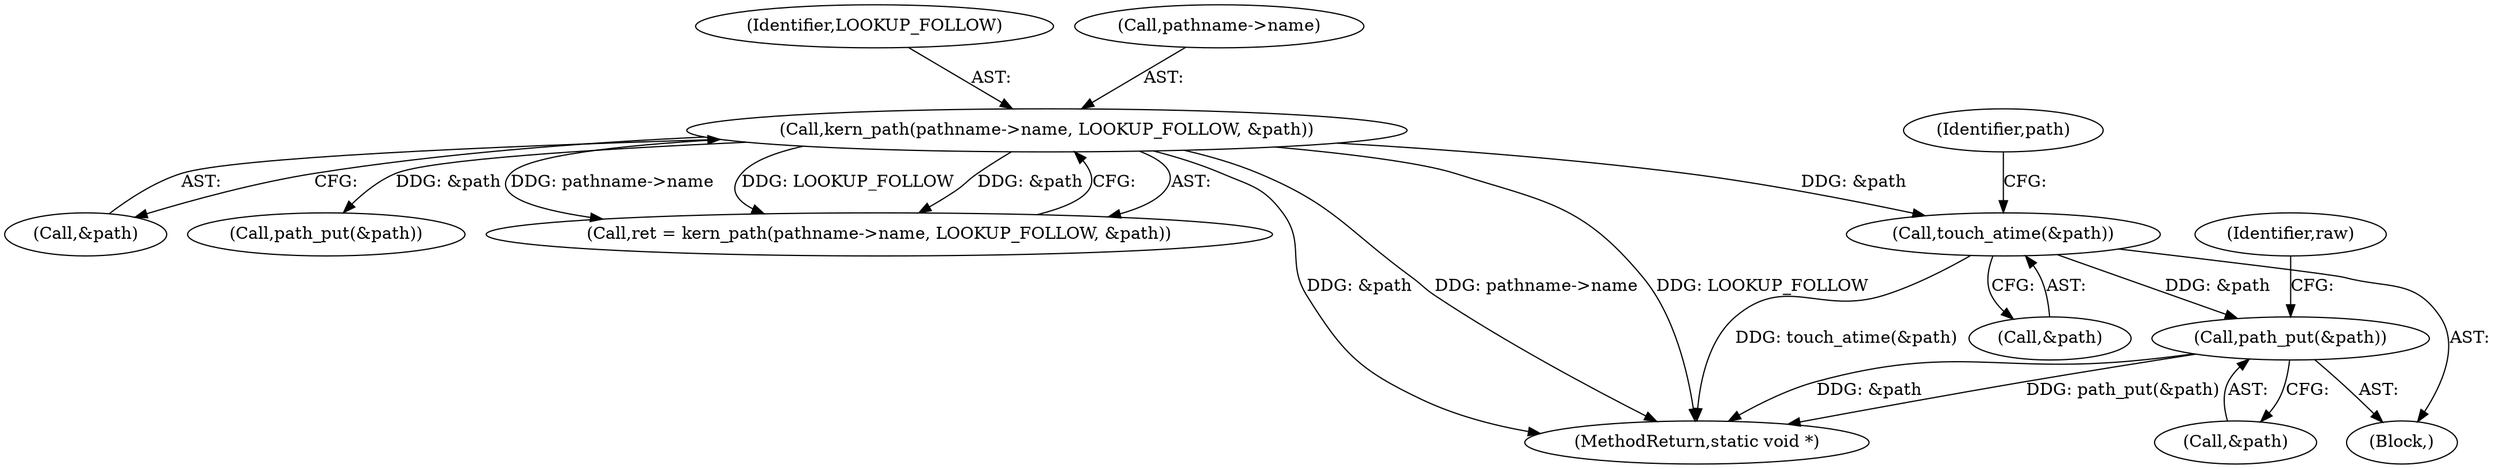 digraph "1_linux_92117d8443bc5afacc8d5ba82e541946310f106e_0@del" {
"1000152" [label="(Call,touch_atime(&path))"];
"1000110" [label="(Call,kern_path(pathname->name, LOOKUP_FOLLOW, &path))"];
"1000155" [label="(Call,path_put(&path))"];
"1000157" [label="(Identifier,path)"];
"1000110" [label="(Call,kern_path(pathname->name, LOOKUP_FOLLOW, &path))"];
"1000156" [label="(Call,&path)"];
"1000114" [label="(Identifier,LOOKUP_FOLLOW)"];
"1000167" [label="(MethodReturn,static void *)"];
"1000159" [label="(Identifier,raw)"];
"1000152" [label="(Call,touch_atime(&path))"];
"1000111" [label="(Call,pathname->name)"];
"1000115" [label="(Call,&path)"];
"1000103" [label="(Block,)"];
"1000153" [label="(Call,&path)"];
"1000155" [label="(Call,path_put(&path))"];
"1000161" [label="(Call,path_put(&path))"];
"1000108" [label="(Call,ret = kern_path(pathname->name, LOOKUP_FOLLOW, &path))"];
"1000152" -> "1000103"  [label="AST: "];
"1000152" -> "1000153"  [label="CFG: "];
"1000153" -> "1000152"  [label="AST: "];
"1000157" -> "1000152"  [label="CFG: "];
"1000152" -> "1000167"  [label="DDG: touch_atime(&path)"];
"1000110" -> "1000152"  [label="DDG: &path"];
"1000152" -> "1000155"  [label="DDG: &path"];
"1000110" -> "1000108"  [label="AST: "];
"1000110" -> "1000115"  [label="CFG: "];
"1000111" -> "1000110"  [label="AST: "];
"1000114" -> "1000110"  [label="AST: "];
"1000115" -> "1000110"  [label="AST: "];
"1000108" -> "1000110"  [label="CFG: "];
"1000110" -> "1000167"  [label="DDG: LOOKUP_FOLLOW"];
"1000110" -> "1000167"  [label="DDG: &path"];
"1000110" -> "1000167"  [label="DDG: pathname->name"];
"1000110" -> "1000108"  [label="DDG: pathname->name"];
"1000110" -> "1000108"  [label="DDG: LOOKUP_FOLLOW"];
"1000110" -> "1000108"  [label="DDG: &path"];
"1000110" -> "1000161"  [label="DDG: &path"];
"1000155" -> "1000103"  [label="AST: "];
"1000155" -> "1000156"  [label="CFG: "];
"1000156" -> "1000155"  [label="AST: "];
"1000159" -> "1000155"  [label="CFG: "];
"1000155" -> "1000167"  [label="DDG: path_put(&path)"];
"1000155" -> "1000167"  [label="DDG: &path"];
}
